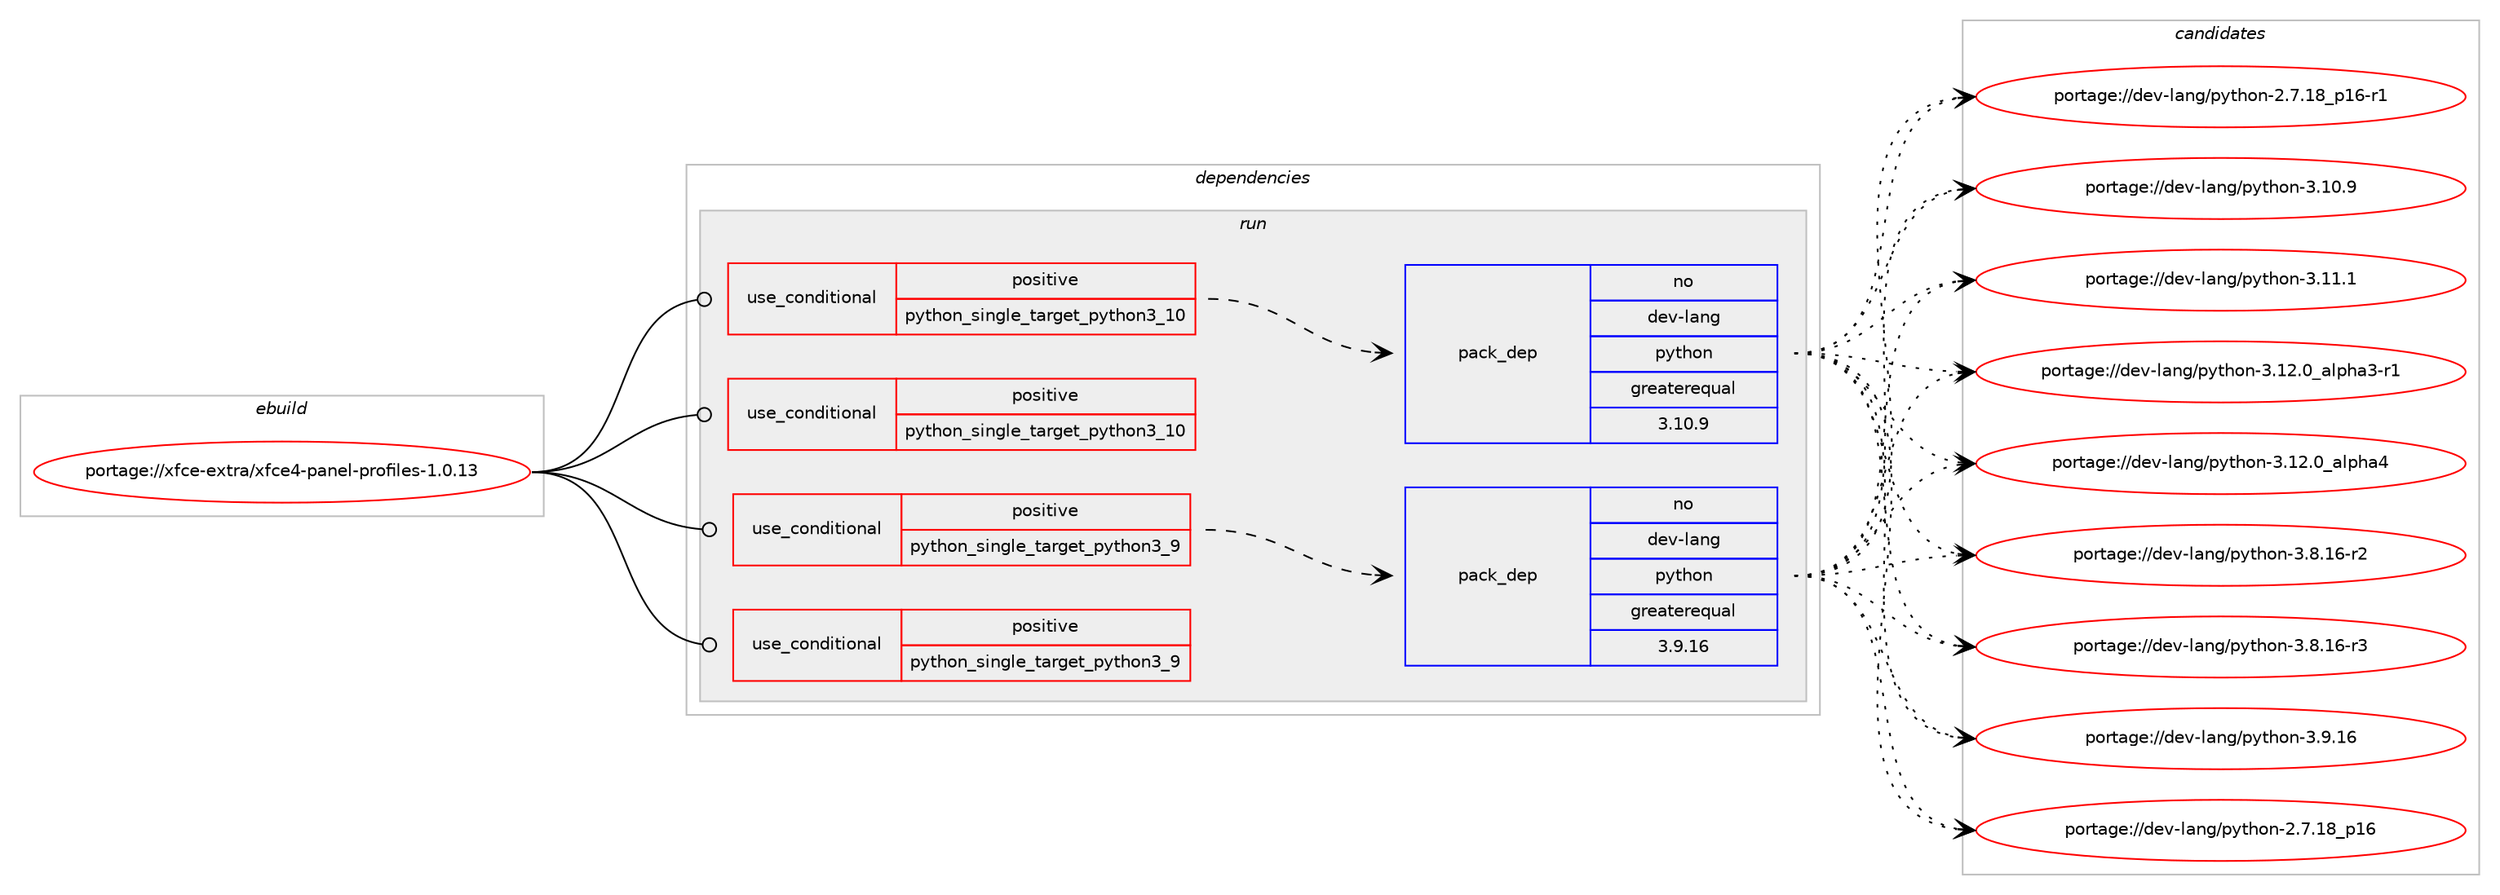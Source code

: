 digraph prolog {

# *************
# Graph options
# *************

newrank=true;
concentrate=true;
compound=true;
graph [rankdir=LR,fontname=Helvetica,fontsize=10,ranksep=1.5];#, ranksep=2.5, nodesep=0.2];
edge  [arrowhead=vee];
node  [fontname=Helvetica,fontsize=10];

# **********
# The ebuild
# **********

subgraph cluster_leftcol {
color=gray;
rank=same;
label=<<i>ebuild</i>>;
id [label="portage://xfce-extra/xfce4-panel-profiles-1.0.13", color=red, width=4, href="../xfce-extra/xfce4-panel-profiles-1.0.13.svg"];
}

# ****************
# The dependencies
# ****************

subgraph cluster_midcol {
color=gray;
label=<<i>dependencies</i>>;
subgraph cluster_compile {
fillcolor="#eeeeee";
style=filled;
label=<<i>compile</i>>;
}
subgraph cluster_compileandrun {
fillcolor="#eeeeee";
style=filled;
label=<<i>compile and run</i>>;
}
subgraph cluster_run {
fillcolor="#eeeeee";
style=filled;
label=<<i>run</i>>;
subgraph cond7474 {
dependency12098 [label=<<TABLE BORDER="0" CELLBORDER="1" CELLSPACING="0" CELLPADDING="4"><TR><TD ROWSPAN="3" CELLPADDING="10">use_conditional</TD></TR><TR><TD>positive</TD></TR><TR><TD>python_single_target_python3_10</TD></TR></TABLE>>, shape=none, color=red];
subgraph pack4485 {
dependency12099 [label=<<TABLE BORDER="0" CELLBORDER="1" CELLSPACING="0" CELLPADDING="4" WIDTH="220"><TR><TD ROWSPAN="6" CELLPADDING="30">pack_dep</TD></TR><TR><TD WIDTH="110">no</TD></TR><TR><TD>dev-lang</TD></TR><TR><TD>python</TD></TR><TR><TD>greaterequal</TD></TR><TR><TD>3.10.9</TD></TR></TABLE>>, shape=none, color=blue];
}
dependency12098:e -> dependency12099:w [weight=20,style="dashed",arrowhead="vee"];
}
id:e -> dependency12098:w [weight=20,style="solid",arrowhead="odot"];
subgraph cond7475 {
dependency12100 [label=<<TABLE BORDER="0" CELLBORDER="1" CELLSPACING="0" CELLPADDING="4"><TR><TD ROWSPAN="3" CELLPADDING="10">use_conditional</TD></TR><TR><TD>positive</TD></TR><TR><TD>python_single_target_python3_10</TD></TR></TABLE>>, shape=none, color=red];
# *** BEGIN UNKNOWN DEPENDENCY TYPE (TODO) ***
# dependency12100 -> package_dependency(portage://xfce-extra/xfce4-panel-profiles-1.0.13,run,no,dev-python,pygobject,none,[,,],[slot(3)],[use(enable(python_targets_python3_10),negative)])
# *** END UNKNOWN DEPENDENCY TYPE (TODO) ***

}
id:e -> dependency12100:w [weight=20,style="solid",arrowhead="odot"];
subgraph cond7476 {
dependency12101 [label=<<TABLE BORDER="0" CELLBORDER="1" CELLSPACING="0" CELLPADDING="4"><TR><TD ROWSPAN="3" CELLPADDING="10">use_conditional</TD></TR><TR><TD>positive</TD></TR><TR><TD>python_single_target_python3_9</TD></TR></TABLE>>, shape=none, color=red];
subgraph pack4486 {
dependency12102 [label=<<TABLE BORDER="0" CELLBORDER="1" CELLSPACING="0" CELLPADDING="4" WIDTH="220"><TR><TD ROWSPAN="6" CELLPADDING="30">pack_dep</TD></TR><TR><TD WIDTH="110">no</TD></TR><TR><TD>dev-lang</TD></TR><TR><TD>python</TD></TR><TR><TD>greaterequal</TD></TR><TR><TD>3.9.16</TD></TR></TABLE>>, shape=none, color=blue];
}
dependency12101:e -> dependency12102:w [weight=20,style="dashed",arrowhead="vee"];
}
id:e -> dependency12101:w [weight=20,style="solid",arrowhead="odot"];
subgraph cond7477 {
dependency12103 [label=<<TABLE BORDER="0" CELLBORDER="1" CELLSPACING="0" CELLPADDING="4"><TR><TD ROWSPAN="3" CELLPADDING="10">use_conditional</TD></TR><TR><TD>positive</TD></TR><TR><TD>python_single_target_python3_9</TD></TR></TABLE>>, shape=none, color=red];
# *** BEGIN UNKNOWN DEPENDENCY TYPE (TODO) ***
# dependency12103 -> package_dependency(portage://xfce-extra/xfce4-panel-profiles-1.0.13,run,no,dev-python,pygobject,none,[,,],[slot(3)],[use(enable(python_targets_python3_9),negative)])
# *** END UNKNOWN DEPENDENCY TYPE (TODO) ***

}
id:e -> dependency12103:w [weight=20,style="solid",arrowhead="odot"];
# *** BEGIN UNKNOWN DEPENDENCY TYPE (TODO) ***
# id -> package_dependency(portage://xfce-extra/xfce4-panel-profiles-1.0.13,run,no,dev-libs,gobject-introspection,none,[,,],[],[])
# *** END UNKNOWN DEPENDENCY TYPE (TODO) ***

# *** BEGIN UNKNOWN DEPENDENCY TYPE (TODO) ***
# id -> package_dependency(portage://xfce-extra/xfce4-panel-profiles-1.0.13,run,no,x11-libs,gtk+,none,[,,],[slot(3)],[use(enable(introspection),none)])
# *** END UNKNOWN DEPENDENCY TYPE (TODO) ***

# *** BEGIN UNKNOWN DEPENDENCY TYPE (TODO) ***
# id -> package_dependency(portage://xfce-extra/xfce4-panel-profiles-1.0.13,run,no,xfce-base,libxfce4ui,none,[,,],[],[use(enable(introspection),none)])
# *** END UNKNOWN DEPENDENCY TYPE (TODO) ***

# *** BEGIN UNKNOWN DEPENDENCY TYPE (TODO) ***
# id -> package_dependency(portage://xfce-extra/xfce4-panel-profiles-1.0.13,run,no,xfce-base,xfce4-panel,none,[,,],[],[])
# *** END UNKNOWN DEPENDENCY TYPE (TODO) ***

}
}

# **************
# The candidates
# **************

subgraph cluster_choices {
rank=same;
color=gray;
label=<<i>candidates</i>>;

subgraph choice4485 {
color=black;
nodesep=1;
choice10010111845108971101034711212111610411111045504655464956951124954 [label="portage://dev-lang/python-2.7.18_p16", color=red, width=4,href="../dev-lang/python-2.7.18_p16.svg"];
choice100101118451089711010347112121116104111110455046554649569511249544511449 [label="portage://dev-lang/python-2.7.18_p16-r1", color=red, width=4,href="../dev-lang/python-2.7.18_p16-r1.svg"];
choice10010111845108971101034711212111610411111045514649484657 [label="portage://dev-lang/python-3.10.9", color=red, width=4,href="../dev-lang/python-3.10.9.svg"];
choice10010111845108971101034711212111610411111045514649494649 [label="portage://dev-lang/python-3.11.1", color=red, width=4,href="../dev-lang/python-3.11.1.svg"];
choice10010111845108971101034711212111610411111045514649504648959710811210497514511449 [label="portage://dev-lang/python-3.12.0_alpha3-r1", color=red, width=4,href="../dev-lang/python-3.12.0_alpha3-r1.svg"];
choice1001011184510897110103471121211161041111104551464950464895971081121049752 [label="portage://dev-lang/python-3.12.0_alpha4", color=red, width=4,href="../dev-lang/python-3.12.0_alpha4.svg"];
choice100101118451089711010347112121116104111110455146564649544511450 [label="portage://dev-lang/python-3.8.16-r2", color=red, width=4,href="../dev-lang/python-3.8.16-r2.svg"];
choice100101118451089711010347112121116104111110455146564649544511451 [label="portage://dev-lang/python-3.8.16-r3", color=red, width=4,href="../dev-lang/python-3.8.16-r3.svg"];
choice10010111845108971101034711212111610411111045514657464954 [label="portage://dev-lang/python-3.9.16", color=red, width=4,href="../dev-lang/python-3.9.16.svg"];
dependency12099:e -> choice10010111845108971101034711212111610411111045504655464956951124954:w [style=dotted,weight="100"];
dependency12099:e -> choice100101118451089711010347112121116104111110455046554649569511249544511449:w [style=dotted,weight="100"];
dependency12099:e -> choice10010111845108971101034711212111610411111045514649484657:w [style=dotted,weight="100"];
dependency12099:e -> choice10010111845108971101034711212111610411111045514649494649:w [style=dotted,weight="100"];
dependency12099:e -> choice10010111845108971101034711212111610411111045514649504648959710811210497514511449:w [style=dotted,weight="100"];
dependency12099:e -> choice1001011184510897110103471121211161041111104551464950464895971081121049752:w [style=dotted,weight="100"];
dependency12099:e -> choice100101118451089711010347112121116104111110455146564649544511450:w [style=dotted,weight="100"];
dependency12099:e -> choice100101118451089711010347112121116104111110455146564649544511451:w [style=dotted,weight="100"];
dependency12099:e -> choice10010111845108971101034711212111610411111045514657464954:w [style=dotted,weight="100"];
}
subgraph choice4486 {
color=black;
nodesep=1;
choice10010111845108971101034711212111610411111045504655464956951124954 [label="portage://dev-lang/python-2.7.18_p16", color=red, width=4,href="../dev-lang/python-2.7.18_p16.svg"];
choice100101118451089711010347112121116104111110455046554649569511249544511449 [label="portage://dev-lang/python-2.7.18_p16-r1", color=red, width=4,href="../dev-lang/python-2.7.18_p16-r1.svg"];
choice10010111845108971101034711212111610411111045514649484657 [label="portage://dev-lang/python-3.10.9", color=red, width=4,href="../dev-lang/python-3.10.9.svg"];
choice10010111845108971101034711212111610411111045514649494649 [label="portage://dev-lang/python-3.11.1", color=red, width=4,href="../dev-lang/python-3.11.1.svg"];
choice10010111845108971101034711212111610411111045514649504648959710811210497514511449 [label="portage://dev-lang/python-3.12.0_alpha3-r1", color=red, width=4,href="../dev-lang/python-3.12.0_alpha3-r1.svg"];
choice1001011184510897110103471121211161041111104551464950464895971081121049752 [label="portage://dev-lang/python-3.12.0_alpha4", color=red, width=4,href="../dev-lang/python-3.12.0_alpha4.svg"];
choice100101118451089711010347112121116104111110455146564649544511450 [label="portage://dev-lang/python-3.8.16-r2", color=red, width=4,href="../dev-lang/python-3.8.16-r2.svg"];
choice100101118451089711010347112121116104111110455146564649544511451 [label="portage://dev-lang/python-3.8.16-r3", color=red, width=4,href="../dev-lang/python-3.8.16-r3.svg"];
choice10010111845108971101034711212111610411111045514657464954 [label="portage://dev-lang/python-3.9.16", color=red, width=4,href="../dev-lang/python-3.9.16.svg"];
dependency12102:e -> choice10010111845108971101034711212111610411111045504655464956951124954:w [style=dotted,weight="100"];
dependency12102:e -> choice100101118451089711010347112121116104111110455046554649569511249544511449:w [style=dotted,weight="100"];
dependency12102:e -> choice10010111845108971101034711212111610411111045514649484657:w [style=dotted,weight="100"];
dependency12102:e -> choice10010111845108971101034711212111610411111045514649494649:w [style=dotted,weight="100"];
dependency12102:e -> choice10010111845108971101034711212111610411111045514649504648959710811210497514511449:w [style=dotted,weight="100"];
dependency12102:e -> choice1001011184510897110103471121211161041111104551464950464895971081121049752:w [style=dotted,weight="100"];
dependency12102:e -> choice100101118451089711010347112121116104111110455146564649544511450:w [style=dotted,weight="100"];
dependency12102:e -> choice100101118451089711010347112121116104111110455146564649544511451:w [style=dotted,weight="100"];
dependency12102:e -> choice10010111845108971101034711212111610411111045514657464954:w [style=dotted,weight="100"];
}
}

}
